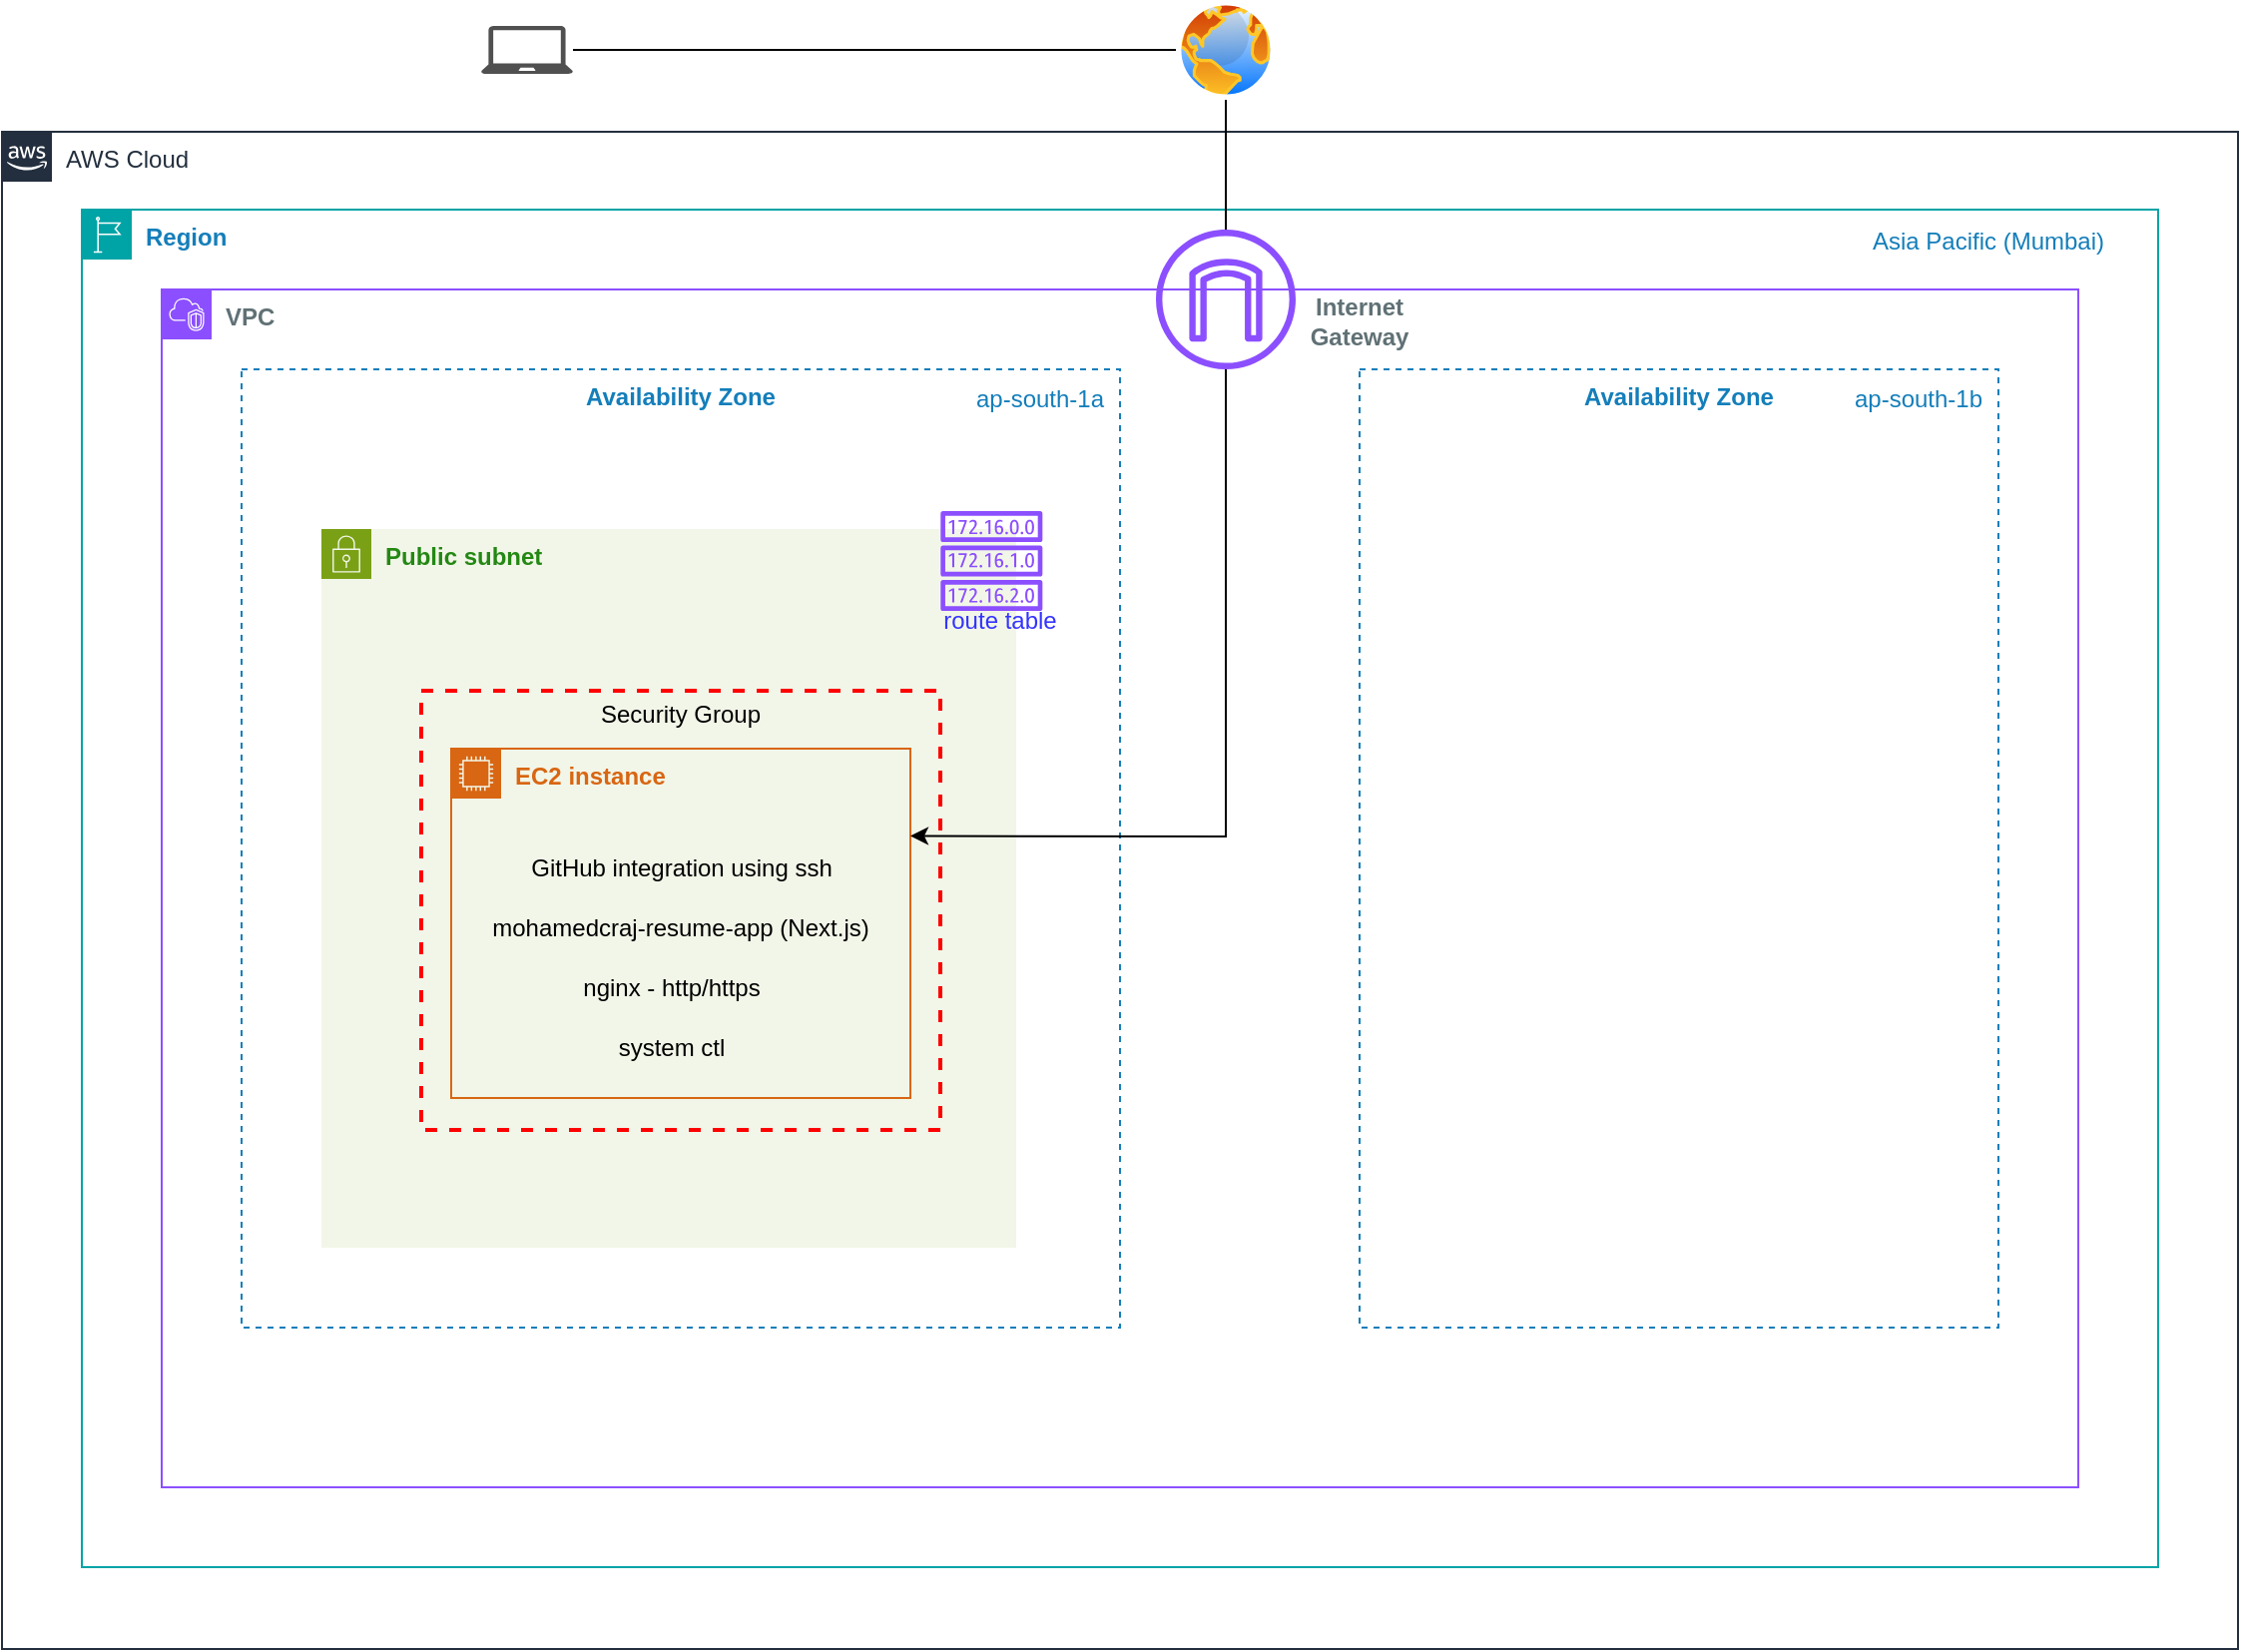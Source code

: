 <mxfile version="24.8.0">
  <diagram name="Page-1" id="13-ynUv5Vi8niWrXXFms">
    <mxGraphModel dx="1570" dy="1860" grid="1" gridSize="10" guides="1" tooltips="1" connect="1" arrows="1" fold="1" page="1" pageScale="1" pageWidth="1169" pageHeight="827" math="0" shadow="0">
      <root>
        <mxCell id="0" />
        <mxCell id="1" parent="0" />
        <mxCell id="L4TfTG_HE_Cz_6SOouko-7" value="&lt;font color=&quot;#607175&quot;&gt;&lt;b&gt;VPC&lt;/b&gt;&lt;/font&gt;" style="points=[[0,0],[0.25,0],[0.5,0],[0.75,0],[1,0],[1,0.25],[1,0.5],[1,0.75],[1,1],[0.75,1],[0.5,1],[0.25,1],[0,1],[0,0.75],[0,0.5],[0,0.25]];outlineConnect=0;gradientColor=none;html=1;whiteSpace=wrap;fontSize=12;fontStyle=0;container=1;pointerEvents=0;collapsible=0;recursiveResize=0;shape=mxgraph.aws4.group;grIcon=mxgraph.aws4.group_vpc2;strokeColor=#8C4FFF;fillColor=none;verticalAlign=top;align=left;spacingLeft=30;fontColor=#AAB7B8;dashed=0;" parent="1" vertex="1">
          <mxGeometry x="120" y="119" width="960" height="600" as="geometry" />
        </mxCell>
        <mxCell id="L4TfTG_HE_Cz_6SOouko-2" value="&lt;b&gt;Availability Zone&lt;/b&gt;" style="fillColor=none;strokeColor=#147EBA;dashed=1;verticalAlign=top;fontStyle=0;fontColor=#147EBA;whiteSpace=wrap;html=1;" parent="L4TfTG_HE_Cz_6SOouko-7" vertex="1">
          <mxGeometry x="40" y="40" width="440" height="480" as="geometry" />
        </mxCell>
        <mxCell id="L4TfTG_HE_Cz_6SOouko-5" value="&lt;b&gt;Availability Zone&lt;/b&gt;" style="fillColor=none;strokeColor=#147EBA;dashed=1;verticalAlign=top;fontStyle=0;fontColor=#147EBA;whiteSpace=wrap;html=1;" parent="L4TfTG_HE_Cz_6SOouko-7" vertex="1">
          <mxGeometry x="600" y="40" width="320" height="480" as="geometry" />
        </mxCell>
        <mxCell id="2Y4jXMCBEfJ4xLDZcFPG-1" value="&lt;b&gt;Public subnet&lt;/b&gt;" style="points=[[0,0],[0.25,0],[0.5,0],[0.75,0],[1,0],[1,0.25],[1,0.5],[1,0.75],[1,1],[0.75,1],[0.5,1],[0.25,1],[0,1],[0,0.75],[0,0.5],[0,0.25]];outlineConnect=0;gradientColor=none;html=1;whiteSpace=wrap;fontSize=12;fontStyle=0;container=1;pointerEvents=0;collapsible=0;recursiveResize=0;shape=mxgraph.aws4.group;grIcon=mxgraph.aws4.group_security_group;grStroke=0;strokeColor=#7AA116;fillColor=#F2F6E8;verticalAlign=top;align=left;spacingLeft=30;fontColor=#248814;dashed=0;" parent="L4TfTG_HE_Cz_6SOouko-7" vertex="1">
          <mxGeometry x="80" y="120" width="348" height="360" as="geometry" />
        </mxCell>
        <mxCell id="x8ulssIdyP4FOZrkm7Mt-3" value="&lt;span style=&quot;caret-color: rgb(20, 126, 186); color: rgb(20, 126, 186);&quot;&gt;ap-south-1a&lt;/span&gt;" style="text;html=1;align=center;verticalAlign=middle;whiteSpace=wrap;rounded=0;" parent="L4TfTG_HE_Cz_6SOouko-7" vertex="1">
          <mxGeometry x="400" y="40" width="80" height="30" as="geometry" />
        </mxCell>
        <mxCell id="x8ulssIdyP4FOZrkm7Mt-4" value="&lt;span style=&quot;caret-color: rgb(20, 126, 186); color: rgb(20, 126, 186);&quot;&gt;ap-south-1b&lt;/span&gt;" style="text;html=1;align=center;verticalAlign=middle;whiteSpace=wrap;rounded=0;" parent="L4TfTG_HE_Cz_6SOouko-7" vertex="1">
          <mxGeometry x="840" y="40" width="80" height="30" as="geometry" />
        </mxCell>
        <mxCell id="x8ulssIdyP4FOZrkm7Mt-6" value="mohamedcraj-resume-app (Next.js)" style="text;html=1;align=center;verticalAlign=middle;whiteSpace=wrap;rounded=0;" parent="L4TfTG_HE_Cz_6SOouko-7" vertex="1">
          <mxGeometry x="155" y="305" width="210" height="30" as="geometry" />
        </mxCell>
        <mxCell id="x8ulssIdyP4FOZrkm7Mt-8" value="system ctl" style="text;html=1;align=center;verticalAlign=middle;whiteSpace=wrap;rounded=0;" parent="L4TfTG_HE_Cz_6SOouko-7" vertex="1">
          <mxGeometry x="177.5" y="365" width="155" height="30" as="geometry" />
        </mxCell>
        <mxCell id="x8ulssIdyP4FOZrkm7Mt-9" value="GitHub integration using ssh" style="text;html=1;align=center;verticalAlign=middle;whiteSpace=wrap;rounded=0;" parent="L4TfTG_HE_Cz_6SOouko-7" vertex="1">
          <mxGeometry x="182.5" y="275" width="155" height="30" as="geometry" />
        </mxCell>
        <mxCell id="x8ulssIdyP4FOZrkm7Mt-7" value="nginx - http/https" style="text;html=1;align=center;verticalAlign=middle;whiteSpace=wrap;rounded=0;" parent="L4TfTG_HE_Cz_6SOouko-7" vertex="1">
          <mxGeometry x="177.5" y="335" width="155" height="30" as="geometry" />
        </mxCell>
        <mxCell id="x8ulssIdyP4FOZrkm7Mt-5" value="&lt;b&gt;EC2&lt;/b&gt; &lt;b&gt;instance&lt;/b&gt;" style="points=[[0,0],[0.25,0],[0.5,0],[0.75,0],[1,0],[1,0.25],[1,0.5],[1,0.75],[1,1],[0.75,1],[0.5,1],[0.25,1],[0,1],[0,0.75],[0,0.5],[0,0.25]];outlineConnect=0;gradientColor=none;html=1;whiteSpace=wrap;fontSize=12;fontStyle=0;container=1;pointerEvents=0;collapsible=0;recursiveResize=0;shape=mxgraph.aws4.group;grIcon=mxgraph.aws4.group_ec2_instance_contents;strokeColor=#D86613;fillColor=none;verticalAlign=top;align=left;spacingLeft=30;fontColor=#D86613;dashed=0;" parent="L4TfTG_HE_Cz_6SOouko-7" vertex="1">
          <mxGeometry x="145" y="230" width="230" height="175" as="geometry" />
        </mxCell>
        <mxCell id="CtbZwT8K51sQD9rCroaq-5" value="" style="sketch=0;outlineConnect=0;fontColor=#232F3E;gradientColor=none;fillColor=#8C4FFF;strokeColor=none;dashed=0;verticalLabelPosition=bottom;verticalAlign=top;align=center;html=1;fontSize=12;fontStyle=0;aspect=fixed;pointerEvents=1;shape=mxgraph.aws4.internet_gateway;" vertex="1" parent="L4TfTG_HE_Cz_6SOouko-7">
          <mxGeometry x="498" y="-30" width="70" height="70" as="geometry" />
        </mxCell>
        <mxCell id="CtbZwT8K51sQD9rCroaq-19" value="" style="endArrow=classic;html=1;rounded=0;entryX=1;entryY=0.25;entryDx=0;entryDy=0;" edge="1" parent="L4TfTG_HE_Cz_6SOouko-7" source="CtbZwT8K51sQD9rCroaq-5" target="x8ulssIdyP4FOZrkm7Mt-5">
          <mxGeometry width="50" height="50" relative="1" as="geometry">
            <mxPoint x="440" y="241" as="sourcePoint" />
            <mxPoint x="490" y="191" as="targetPoint" />
            <Array as="points">
              <mxPoint x="533" y="274" />
            </Array>
          </mxGeometry>
        </mxCell>
        <mxCell id="CtbZwT8K51sQD9rCroaq-3" value="" style="sketch=0;outlineConnect=0;fontColor=#232F3E;gradientColor=none;fillColor=#8C4FFF;strokeColor=none;dashed=0;verticalLabelPosition=bottom;verticalAlign=top;align=center;html=1;fontSize=12;fontStyle=0;aspect=fixed;pointerEvents=1;shape=mxgraph.aws4.route_table;" vertex="1" parent="L4TfTG_HE_Cz_6SOouko-7">
          <mxGeometry x="390" y="111" width="51.32" height="50" as="geometry" />
        </mxCell>
        <mxCell id="CtbZwT8K51sQD9rCroaq-22" value="&lt;span style=&quot;caret-color: rgb(20, 126, 186);&quot;&gt;&lt;font color=&quot;#3333ff&quot;&gt;route&amp;nbsp;&lt;/font&gt;&lt;/span&gt;&lt;span style=&quot;color: rgb(51, 51, 255); caret-color: rgb(20, 126, 186);&quot;&gt;table&lt;/span&gt;" style="text;html=1;align=center;verticalAlign=middle;whiteSpace=wrap;rounded=0;" vertex="1" parent="L4TfTG_HE_Cz_6SOouko-7">
          <mxGeometry x="365" y="151" width="110" height="30" as="geometry" />
        </mxCell>
        <mxCell id="L4TfTG_HE_Cz_6SOouko-1" value="&lt;b&gt;Region&lt;/b&gt;" style="points=[[0,0],[0.25,0],[0.5,0],[0.75,0],[1,0],[1,0.25],[1,0.5],[1,0.75],[1,1],[0.75,1],[0.5,1],[0.25,1],[0,1],[0,0.75],[0,0.5],[0,0.25]];outlineConnect=0;gradientColor=none;html=1;whiteSpace=wrap;fontSize=12;fontStyle=0;container=1;pointerEvents=0;collapsible=0;recursiveResize=0;shape=mxgraph.aws4.group;grIcon=mxgraph.aws4.group_region;strokeColor=#00A4A6;fillColor=none;verticalAlign=top;align=left;spacingLeft=30;fontColor=#147EBA;" parent="1" vertex="1">
          <mxGeometry x="80" y="79" width="1040" height="680" as="geometry" />
        </mxCell>
        <mxCell id="L4TfTG_HE_Cz_6SOouko-4" value="AWS Cloud" style="points=[[0,0],[0.25,0],[0.5,0],[0.75,0],[1,0],[1,0.25],[1,0.5],[1,0.75],[1,1],[0.75,1],[0.5,1],[0.25,1],[0,1],[0,0.75],[0,0.5],[0,0.25]];outlineConnect=0;gradientColor=none;html=1;whiteSpace=wrap;fontSize=12;fontStyle=0;container=1;pointerEvents=0;collapsible=0;recursiveResize=0;shape=mxgraph.aws4.group;grIcon=mxgraph.aws4.group_aws_cloud_alt;strokeColor=#232F3E;fillColor=none;verticalAlign=top;align=left;spacingLeft=30;fontColor=#232F3E;dashed=0;" parent="1" vertex="1">
          <mxGeometry x="40" y="40" width="1120" height="760" as="geometry" />
        </mxCell>
        <mxCell id="CtbZwT8K51sQD9rCroaq-20" value="Security Group" style="fontStyle=0;verticalAlign=top;align=center;spacingTop=-2;fillColor=none;rounded=0;whiteSpace=wrap;html=1;strokeColor=#FF0000;strokeWidth=2;dashed=1;container=1;collapsible=0;expand=0;recursiveResize=0;" vertex="1" parent="L4TfTG_HE_Cz_6SOouko-4">
          <mxGeometry x="210" y="280" width="260" height="220" as="geometry" />
        </mxCell>
        <mxCell id="x8ulssIdyP4FOZrkm7Mt-1" value="&lt;span style=&quot;caret-color: rgb(20, 126, 186); color: rgb(20, 126, 186); text-align: left;&quot;&gt;Asia Pacific (Mumbai)&lt;/span&gt;" style="text;html=1;align=center;verticalAlign=middle;whiteSpace=wrap;rounded=0;" parent="L4TfTG_HE_Cz_6SOouko-4" vertex="1">
          <mxGeometry x="930" y="40" width="130" height="30" as="geometry" />
        </mxCell>
        <mxCell id="CtbZwT8K51sQD9rCroaq-6" value="&lt;b style=&quot;caret-color: rgb(96, 113, 117); color: rgb(96, 113, 117); text-align: left;&quot;&gt;Internet&lt;/b&gt;&lt;div&gt;&lt;b style=&quot;caret-color: rgb(96, 113, 117); color: rgb(96, 113, 117); text-align: left;&quot;&gt;Gateway&lt;/b&gt;&lt;br&gt;&lt;/div&gt;" style="text;html=1;align=center;verticalAlign=middle;whiteSpace=wrap;rounded=0;" vertex="1" parent="L4TfTG_HE_Cz_6SOouko-4">
          <mxGeometry x="650" y="80" width="60" height="30" as="geometry" />
        </mxCell>
        <mxCell id="CtbZwT8K51sQD9rCroaq-7" value="" style="sketch=0;pointerEvents=1;shadow=0;dashed=0;html=1;strokeColor=none;fillColor=#505050;labelPosition=center;verticalLabelPosition=bottom;verticalAlign=top;outlineConnect=0;align=center;shape=mxgraph.office.devices.laptop;" vertex="1" parent="1">
          <mxGeometry x="280" y="-13" width="46" height="24" as="geometry" />
        </mxCell>
        <mxCell id="CtbZwT8K51sQD9rCroaq-8" value="" style="image;aspect=fixed;perimeter=ellipsePerimeter;html=1;align=center;shadow=0;dashed=0;spacingTop=3;image=img/lib/active_directory/internet_globe.svg;" vertex="1" parent="1">
          <mxGeometry x="628" y="-26" width="50" height="50" as="geometry" />
        </mxCell>
        <mxCell id="CtbZwT8K51sQD9rCroaq-17" value="" style="endArrow=none;html=1;rounded=0;entryX=0.5;entryY=1;entryDx=0;entryDy=0;" edge="1" parent="1" source="CtbZwT8K51sQD9rCroaq-5" target="CtbZwT8K51sQD9rCroaq-8">
          <mxGeometry width="50" height="50" relative="1" as="geometry">
            <mxPoint x="560" y="360" as="sourcePoint" />
            <mxPoint x="610" y="310" as="targetPoint" />
          </mxGeometry>
        </mxCell>
        <mxCell id="CtbZwT8K51sQD9rCroaq-18" value="" style="endArrow=none;html=1;rounded=0;" edge="1" parent="1" source="CtbZwT8K51sQD9rCroaq-7" target="CtbZwT8K51sQD9rCroaq-8">
          <mxGeometry width="50" height="50" relative="1" as="geometry">
            <mxPoint x="560" y="360" as="sourcePoint" />
            <mxPoint x="610" y="310" as="targetPoint" />
          </mxGeometry>
        </mxCell>
      </root>
    </mxGraphModel>
  </diagram>
</mxfile>
